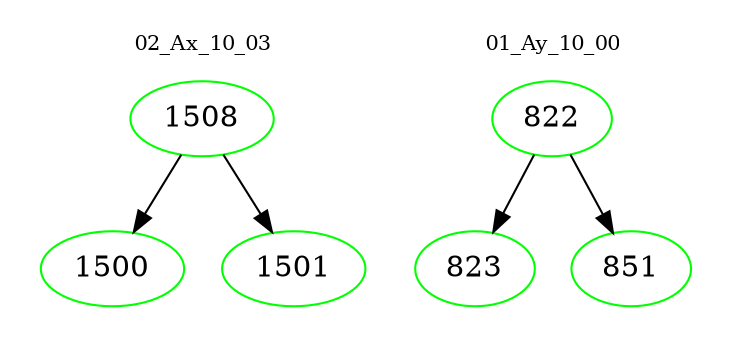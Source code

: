 digraph{
subgraph cluster_0 {
color = white
label = "02_Ax_10_03";
fontsize=10;
T0_1508 [label="1508", color="green"]
T0_1508 -> T0_1500 [color="black"]
T0_1500 [label="1500", color="green"]
T0_1508 -> T0_1501 [color="black"]
T0_1501 [label="1501", color="green"]
}
subgraph cluster_1 {
color = white
label = "01_Ay_10_00";
fontsize=10;
T1_822 [label="822", color="green"]
T1_822 -> T1_823 [color="black"]
T1_823 [label="823", color="green"]
T1_822 -> T1_851 [color="black"]
T1_851 [label="851", color="green"]
}
}
